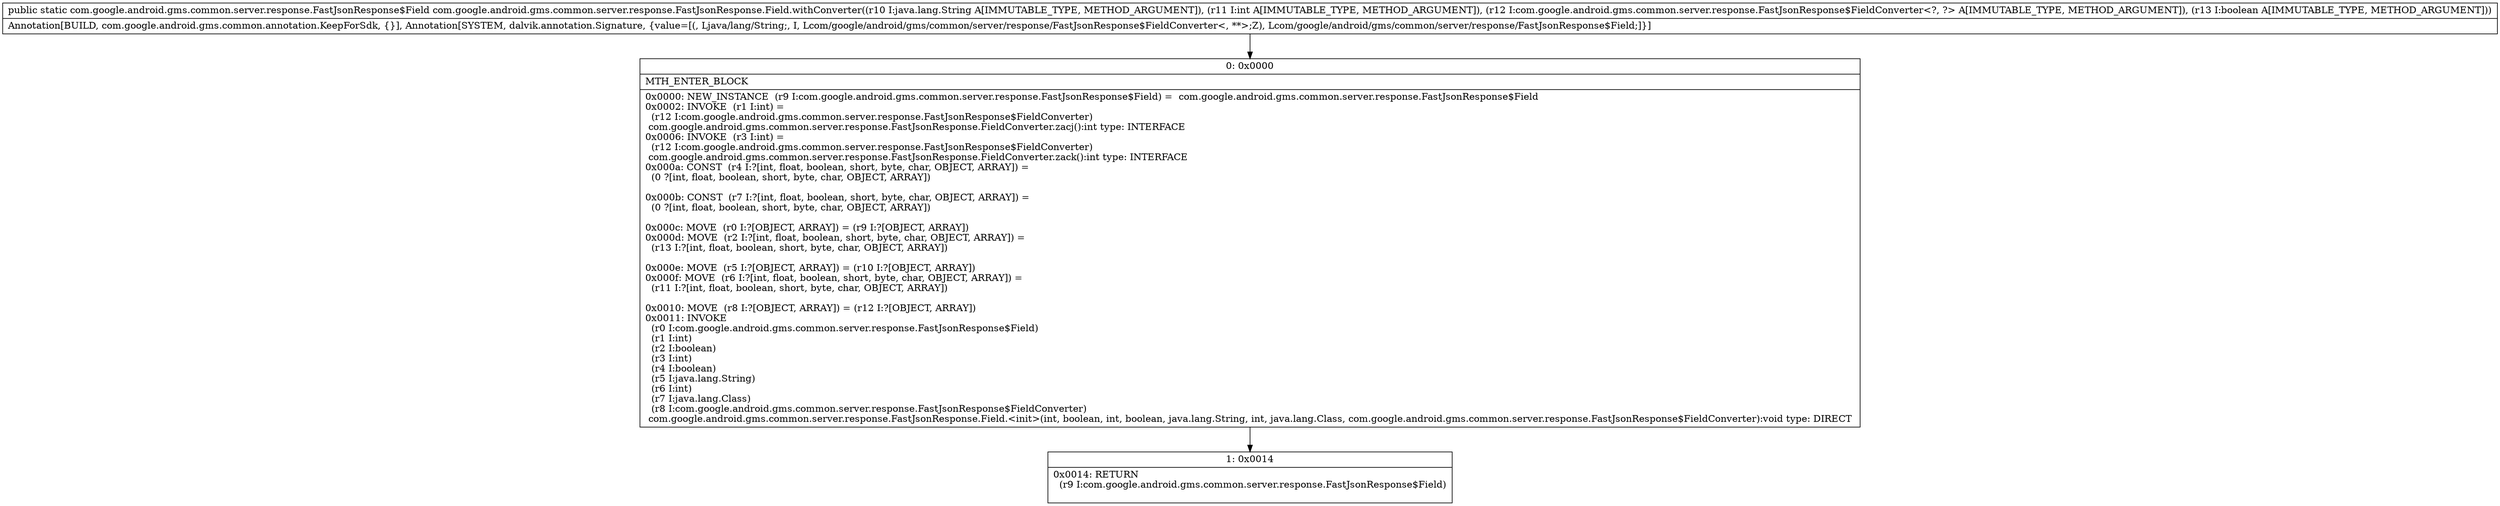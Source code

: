 digraph "CFG forcom.google.android.gms.common.server.response.FastJsonResponse.Field.withConverter(Ljava\/lang\/String;ILcom\/google\/android\/gms\/common\/server\/response\/FastJsonResponse$FieldConverter;Z)Lcom\/google\/android\/gms\/common\/server\/response\/FastJsonResponse$Field;" {
Node_0 [shape=record,label="{0\:\ 0x0000|MTH_ENTER_BLOCK\l|0x0000: NEW_INSTANCE  (r9 I:com.google.android.gms.common.server.response.FastJsonResponse$Field) =  com.google.android.gms.common.server.response.FastJsonResponse$Field \l0x0002: INVOKE  (r1 I:int) = \l  (r12 I:com.google.android.gms.common.server.response.FastJsonResponse$FieldConverter)\l com.google.android.gms.common.server.response.FastJsonResponse.FieldConverter.zacj():int type: INTERFACE \l0x0006: INVOKE  (r3 I:int) = \l  (r12 I:com.google.android.gms.common.server.response.FastJsonResponse$FieldConverter)\l com.google.android.gms.common.server.response.FastJsonResponse.FieldConverter.zack():int type: INTERFACE \l0x000a: CONST  (r4 I:?[int, float, boolean, short, byte, char, OBJECT, ARRAY]) = \l  (0 ?[int, float, boolean, short, byte, char, OBJECT, ARRAY])\l \l0x000b: CONST  (r7 I:?[int, float, boolean, short, byte, char, OBJECT, ARRAY]) = \l  (0 ?[int, float, boolean, short, byte, char, OBJECT, ARRAY])\l \l0x000c: MOVE  (r0 I:?[OBJECT, ARRAY]) = (r9 I:?[OBJECT, ARRAY]) \l0x000d: MOVE  (r2 I:?[int, float, boolean, short, byte, char, OBJECT, ARRAY]) = \l  (r13 I:?[int, float, boolean, short, byte, char, OBJECT, ARRAY])\l \l0x000e: MOVE  (r5 I:?[OBJECT, ARRAY]) = (r10 I:?[OBJECT, ARRAY]) \l0x000f: MOVE  (r6 I:?[int, float, boolean, short, byte, char, OBJECT, ARRAY]) = \l  (r11 I:?[int, float, boolean, short, byte, char, OBJECT, ARRAY])\l \l0x0010: MOVE  (r8 I:?[OBJECT, ARRAY]) = (r12 I:?[OBJECT, ARRAY]) \l0x0011: INVOKE  \l  (r0 I:com.google.android.gms.common.server.response.FastJsonResponse$Field)\l  (r1 I:int)\l  (r2 I:boolean)\l  (r3 I:int)\l  (r4 I:boolean)\l  (r5 I:java.lang.String)\l  (r6 I:int)\l  (r7 I:java.lang.Class)\l  (r8 I:com.google.android.gms.common.server.response.FastJsonResponse$FieldConverter)\l com.google.android.gms.common.server.response.FastJsonResponse.Field.\<init\>(int, boolean, int, boolean, java.lang.String, int, java.lang.Class, com.google.android.gms.common.server.response.FastJsonResponse$FieldConverter):void type: DIRECT \l}"];
Node_1 [shape=record,label="{1\:\ 0x0014|0x0014: RETURN  \l  (r9 I:com.google.android.gms.common.server.response.FastJsonResponse$Field)\l \l}"];
MethodNode[shape=record,label="{public static com.google.android.gms.common.server.response.FastJsonResponse$Field com.google.android.gms.common.server.response.FastJsonResponse.Field.withConverter((r10 I:java.lang.String A[IMMUTABLE_TYPE, METHOD_ARGUMENT]), (r11 I:int A[IMMUTABLE_TYPE, METHOD_ARGUMENT]), (r12 I:com.google.android.gms.common.server.response.FastJsonResponse$FieldConverter\<?, ?\> A[IMMUTABLE_TYPE, METHOD_ARGUMENT]), (r13 I:boolean A[IMMUTABLE_TYPE, METHOD_ARGUMENT]))  | Annotation[BUILD, com.google.android.gms.common.annotation.KeepForSdk, \{\}], Annotation[SYSTEM, dalvik.annotation.Signature, \{value=[(, Ljava\/lang\/String;, I, Lcom\/google\/android\/gms\/common\/server\/response\/FastJsonResponse$FieldConverter\<, **\>;Z), Lcom\/google\/android\/gms\/common\/server\/response\/FastJsonResponse$Field;]\}]\l}"];
MethodNode -> Node_0;
Node_0 -> Node_1;
}

